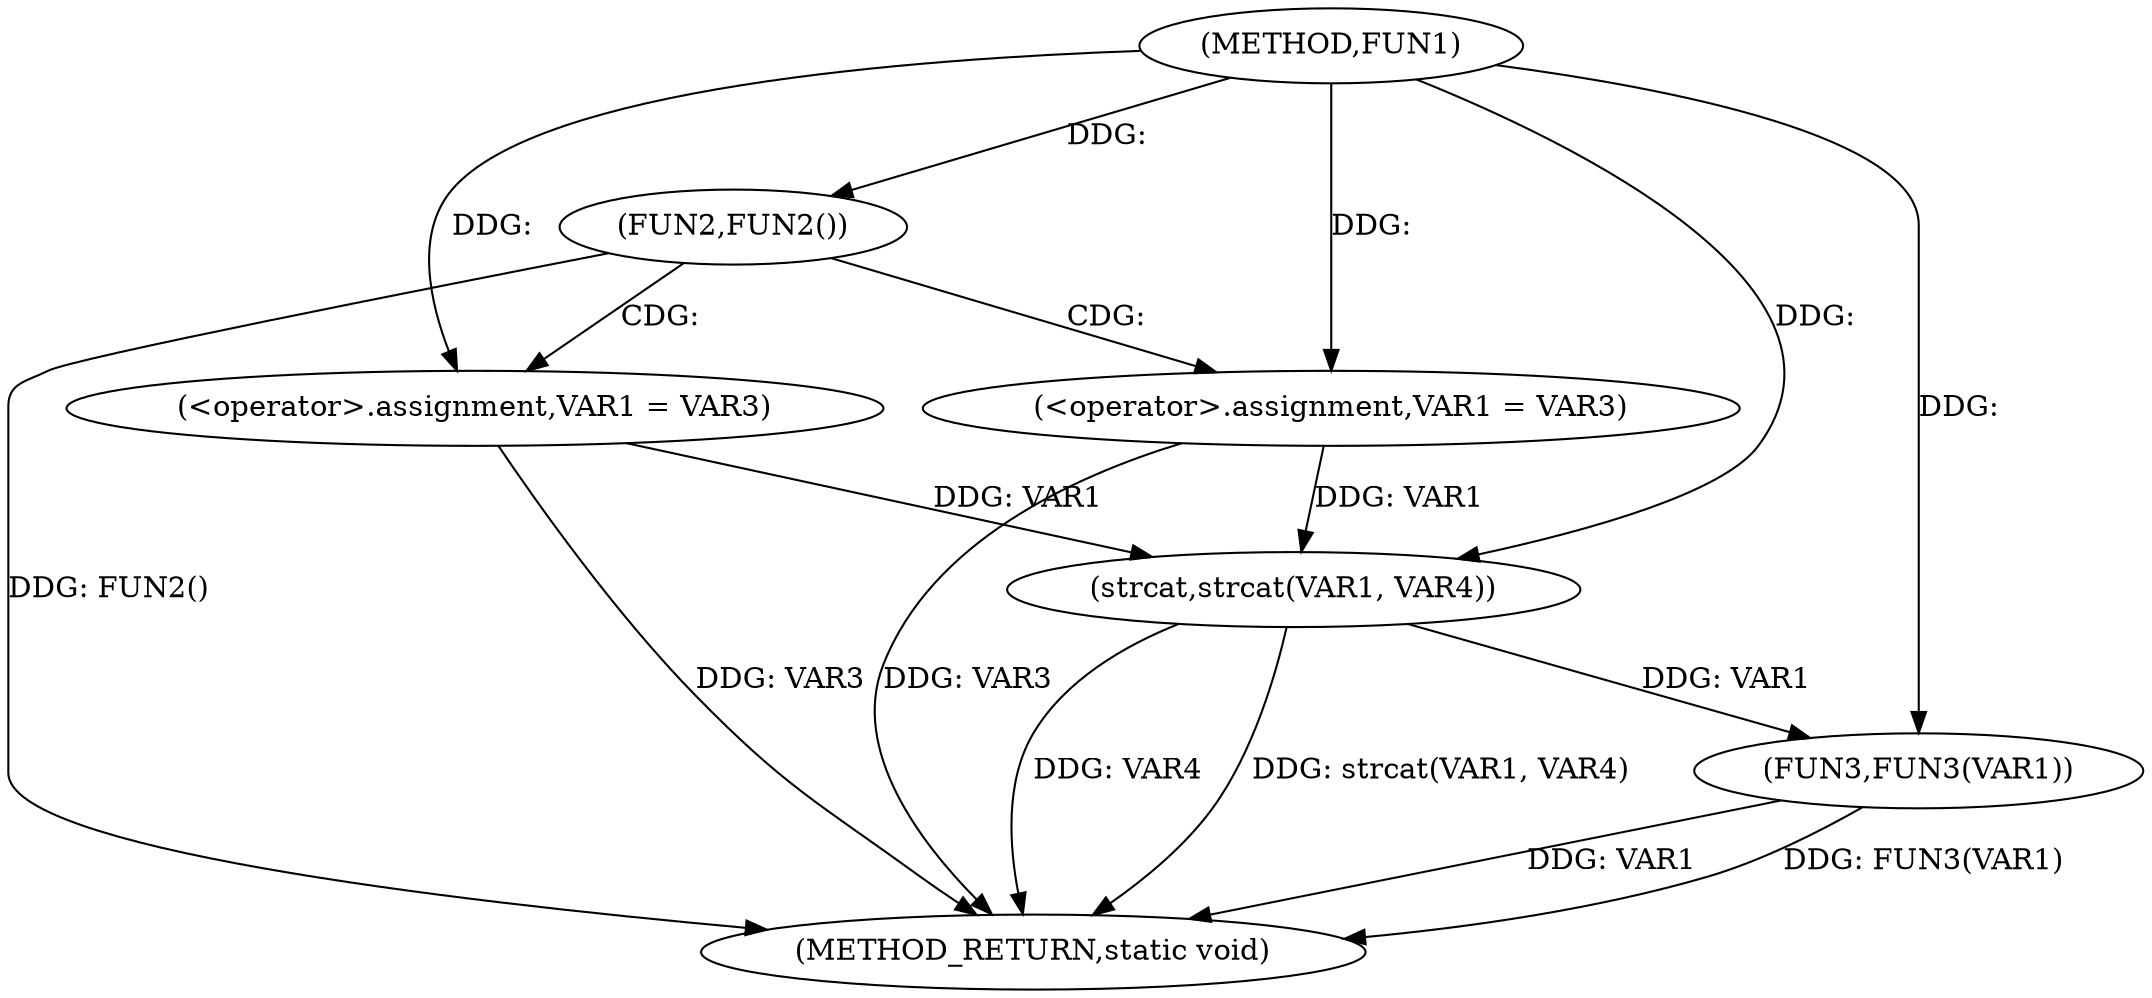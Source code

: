 digraph FUN1 {  
"1000100" [label = "(METHOD,FUN1)" ]
"1000123" [label = "(METHOD_RETURN,static void)" ]
"1000106" [label = "(FUN2,FUN2())" ]
"1000108" [label = "(<operator>.assignment,VAR1 = VAR3)" ]
"1000113" [label = "(<operator>.assignment,VAR1 = VAR3)" ]
"1000118" [label = "(strcat,strcat(VAR1, VAR4))" ]
"1000121" [label = "(FUN3,FUN3(VAR1))" ]
  "1000118" -> "1000123"  [ label = "DDG: strcat(VAR1, VAR4)"] 
  "1000121" -> "1000123"  [ label = "DDG: VAR1"] 
  "1000106" -> "1000123"  [ label = "DDG: FUN2()"] 
  "1000113" -> "1000123"  [ label = "DDG: VAR3"] 
  "1000121" -> "1000123"  [ label = "DDG: FUN3(VAR1)"] 
  "1000108" -> "1000123"  [ label = "DDG: VAR3"] 
  "1000118" -> "1000123"  [ label = "DDG: VAR4"] 
  "1000100" -> "1000106"  [ label = "DDG: "] 
  "1000100" -> "1000108"  [ label = "DDG: "] 
  "1000100" -> "1000113"  [ label = "DDG: "] 
  "1000113" -> "1000118"  [ label = "DDG: VAR1"] 
  "1000108" -> "1000118"  [ label = "DDG: VAR1"] 
  "1000100" -> "1000118"  [ label = "DDG: "] 
  "1000118" -> "1000121"  [ label = "DDG: VAR1"] 
  "1000100" -> "1000121"  [ label = "DDG: "] 
  "1000106" -> "1000108"  [ label = "CDG: "] 
  "1000106" -> "1000113"  [ label = "CDG: "] 
}
